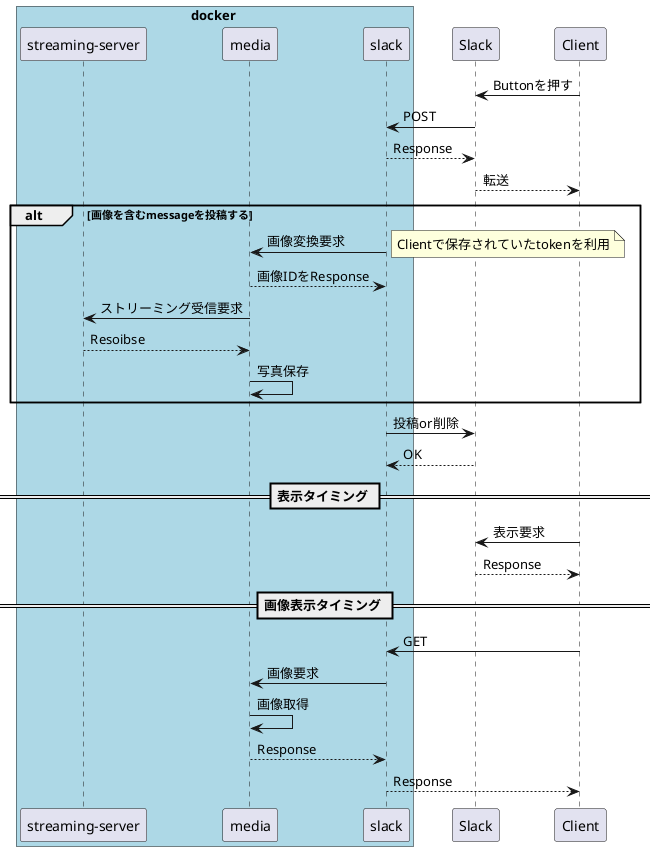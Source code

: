 @startuml Slack_button
box docker #LightBlue
participant "streaming-server"
participant media
participant slack
end box

participant Slack
participant Client

Client -> Slack: Buttonを押す
Slack -> slack: POST

slack --> Slack : Response
Slack --> Client : 転送

alt 画像を含むmessageを投稿する
	slack -> media: 画像変換要求
	note right: Clientで保存されていたtokenを利用

    media --> slack: 画像IDをResponse

	media -> "streaming-server": ストリーミング受信要求
	"streaming-server" --> media: Resoibse
    media -> media: 写真保存
end

slack -> Slack: 投稿or削除
Slack --> slack: OK

== 表示タイミング ==

Client -> Slack: 表示要求
Slack --> Client: Response

== 画像表示タイミング ==
Client -> slack: GET
slack -> media: 画像要求
media -> media: 画像取得
media --> slack: Response
slack --> Client: Response
@enduml
